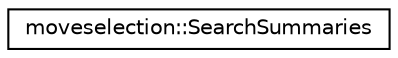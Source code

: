 digraph "Graphical Class Hierarchy"
{
 // LATEX_PDF_SIZE
  edge [fontname="Helvetica",fontsize="10",labelfontname="Helvetica",labelfontsize="10"];
  node [fontname="Helvetica",fontsize="10",shape=record];
  rankdir="LR";
  Node0 [label="moveselection::SearchSummaries",height=0.2,width=0.4,color="black", fillcolor="white", style="filled",URL="$structmoveselection_1_1SearchSummaries.html",tooltip="Stores a moveselection::SearchSummary for each moveselection::MinimaxMoveEvaluator...."];
}
